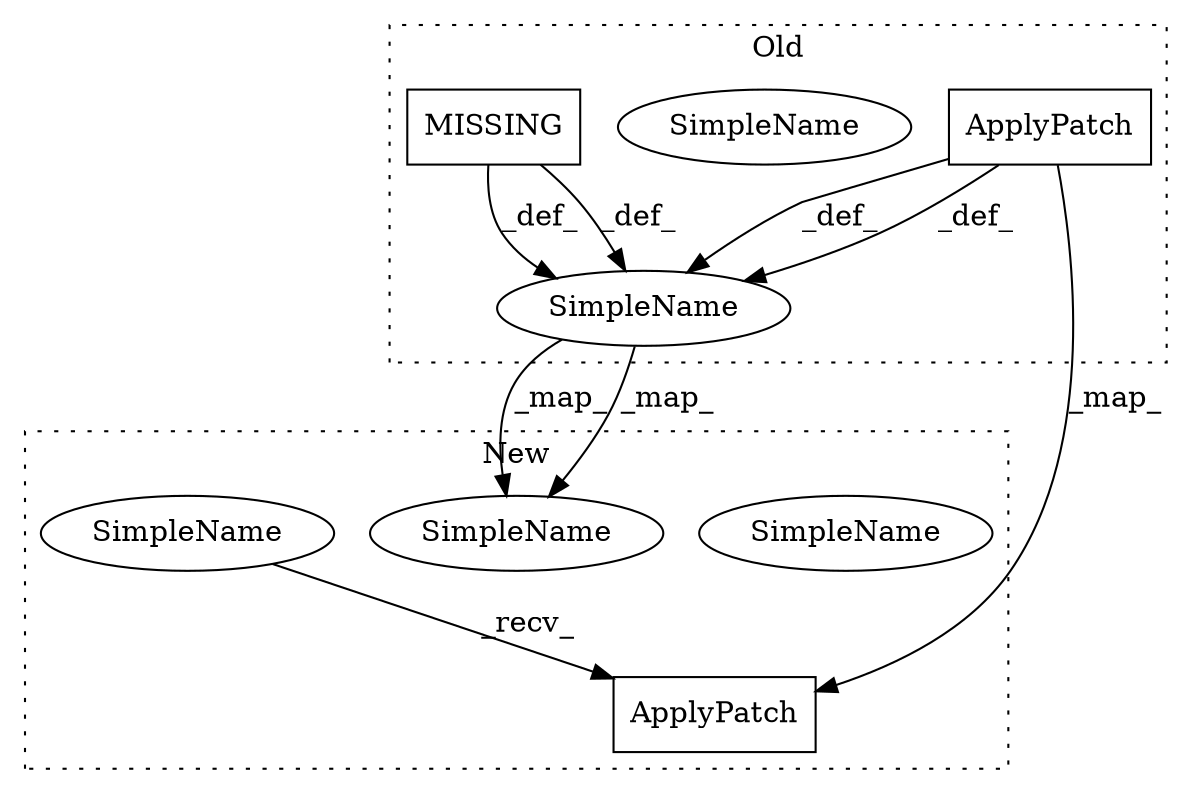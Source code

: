 digraph G {
subgraph cluster0 {
1 [label="ApplyPatch" a="32" s="1422,1455" l="11,1" shape="box"];
3 [label="SimpleName" a="42" s="1354" l="25" shape="ellipse"];
6 [label="SimpleName" a="42" s="1354" l="25" shape="ellipse"];
8 [label="MISSING" a="32" s="-1" l="1422" shape="box"];
label = "Old";
style="dotted";
}
subgraph cluster1 {
2 [label="ApplyPatch" a="32" s="1952,1985" l="11,1" shape="box"];
4 [label="SimpleName" a="42" s="1894" l="25" shape="ellipse"];
5 [label="SimpleName" a="42" s="1894" l="25" shape="ellipse"];
7 [label="SimpleName" a="42" s="1938" l="13" shape="ellipse"];
label = "New";
style="dotted";
}
1 -> 2 [label="_map_"];
1 -> 6 [label="_def_"];
1 -> 6 [label="_def_"];
6 -> 5 [label="_map_"];
6 -> 5 [label="_map_"];
7 -> 2 [label="_recv_"];
8 -> 6 [label="_def_"];
8 -> 6 [label="_def_"];
}